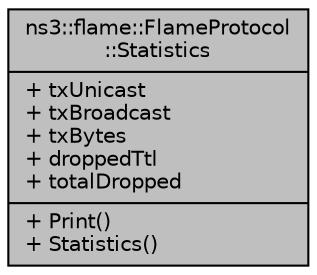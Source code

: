 digraph "ns3::flame::FlameProtocol::Statistics"
{
  edge [fontname="Helvetica",fontsize="10",labelfontname="Helvetica",labelfontsize="10"];
  node [fontname="Helvetica",fontsize="10",shape=record];
  Node1 [label="{ns3::flame::FlameProtocol\l::Statistics\n|+ txUnicast\l+ txBroadcast\l+ txBytes\l+ droppedTtl\l+ totalDropped\l|+ Print()\l+ Statistics()\l}",height=0.2,width=0.4,color="black", fillcolor="grey75", style="filled", fontcolor="black"];
}
